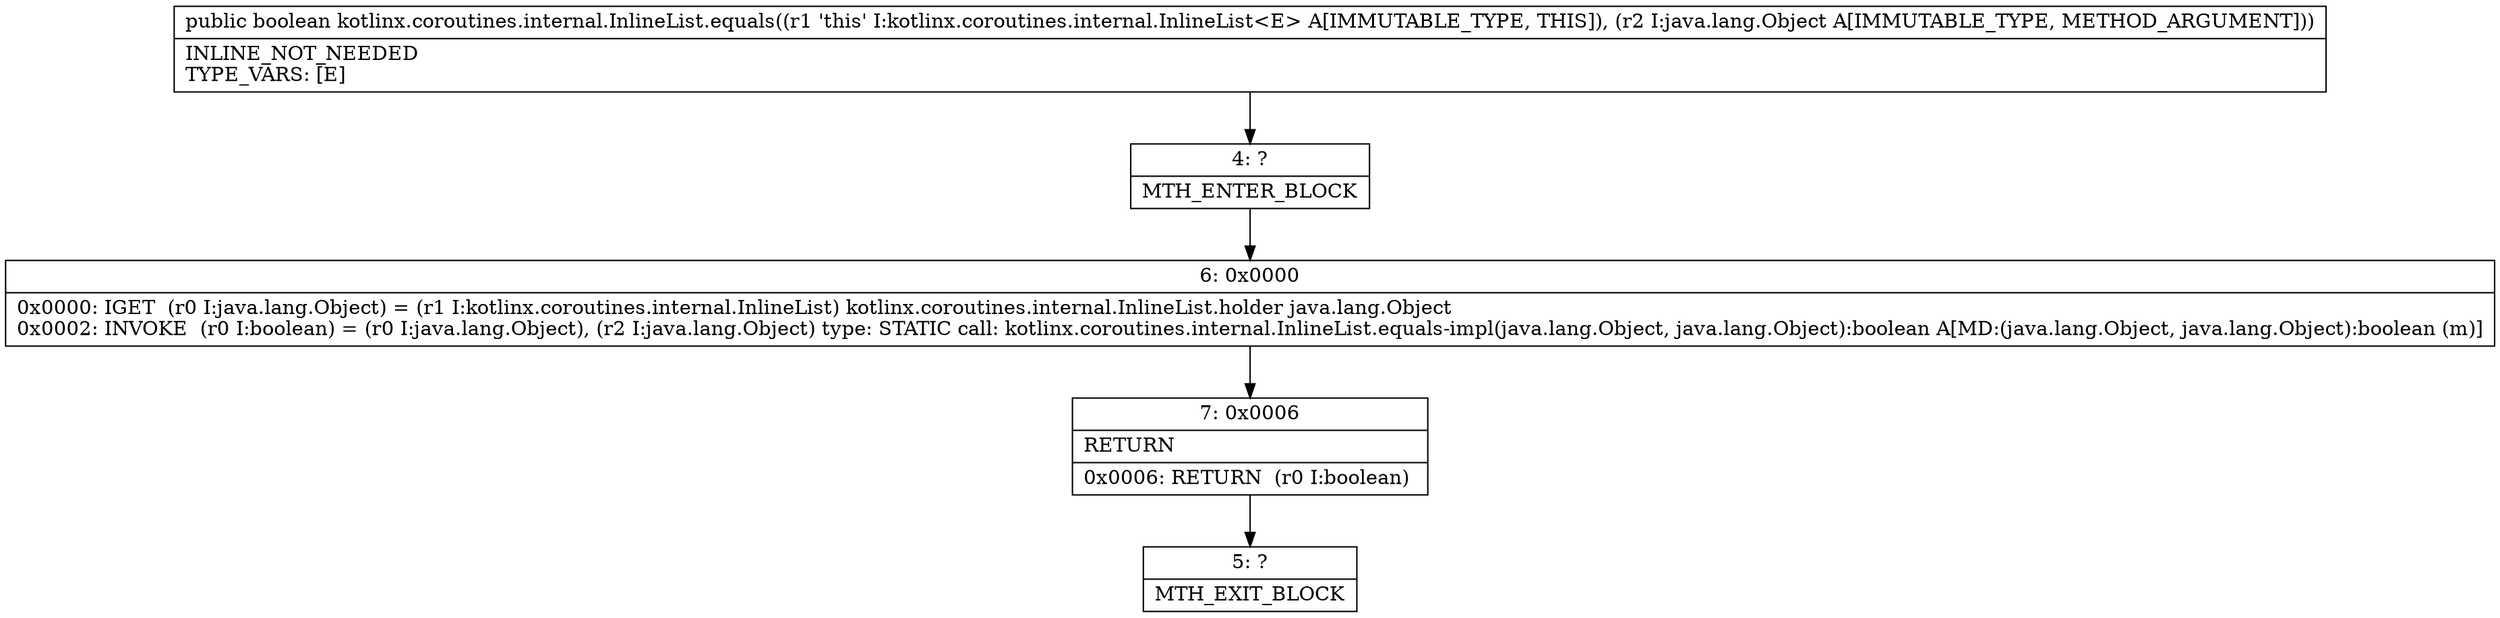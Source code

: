 digraph "CFG forkotlinx.coroutines.internal.InlineList.equals(Ljava\/lang\/Object;)Z" {
Node_4 [shape=record,label="{4\:\ ?|MTH_ENTER_BLOCK\l}"];
Node_6 [shape=record,label="{6\:\ 0x0000|0x0000: IGET  (r0 I:java.lang.Object) = (r1 I:kotlinx.coroutines.internal.InlineList) kotlinx.coroutines.internal.InlineList.holder java.lang.Object \l0x0002: INVOKE  (r0 I:boolean) = (r0 I:java.lang.Object), (r2 I:java.lang.Object) type: STATIC call: kotlinx.coroutines.internal.InlineList.equals\-impl(java.lang.Object, java.lang.Object):boolean A[MD:(java.lang.Object, java.lang.Object):boolean (m)]\l}"];
Node_7 [shape=record,label="{7\:\ 0x0006|RETURN\l|0x0006: RETURN  (r0 I:boolean) \l}"];
Node_5 [shape=record,label="{5\:\ ?|MTH_EXIT_BLOCK\l}"];
MethodNode[shape=record,label="{public boolean kotlinx.coroutines.internal.InlineList.equals((r1 'this' I:kotlinx.coroutines.internal.InlineList\<E\> A[IMMUTABLE_TYPE, THIS]), (r2 I:java.lang.Object A[IMMUTABLE_TYPE, METHOD_ARGUMENT]))  | INLINE_NOT_NEEDED\lTYPE_VARS: [E]\l}"];
MethodNode -> Node_4;Node_4 -> Node_6;
Node_6 -> Node_7;
Node_7 -> Node_5;
}

